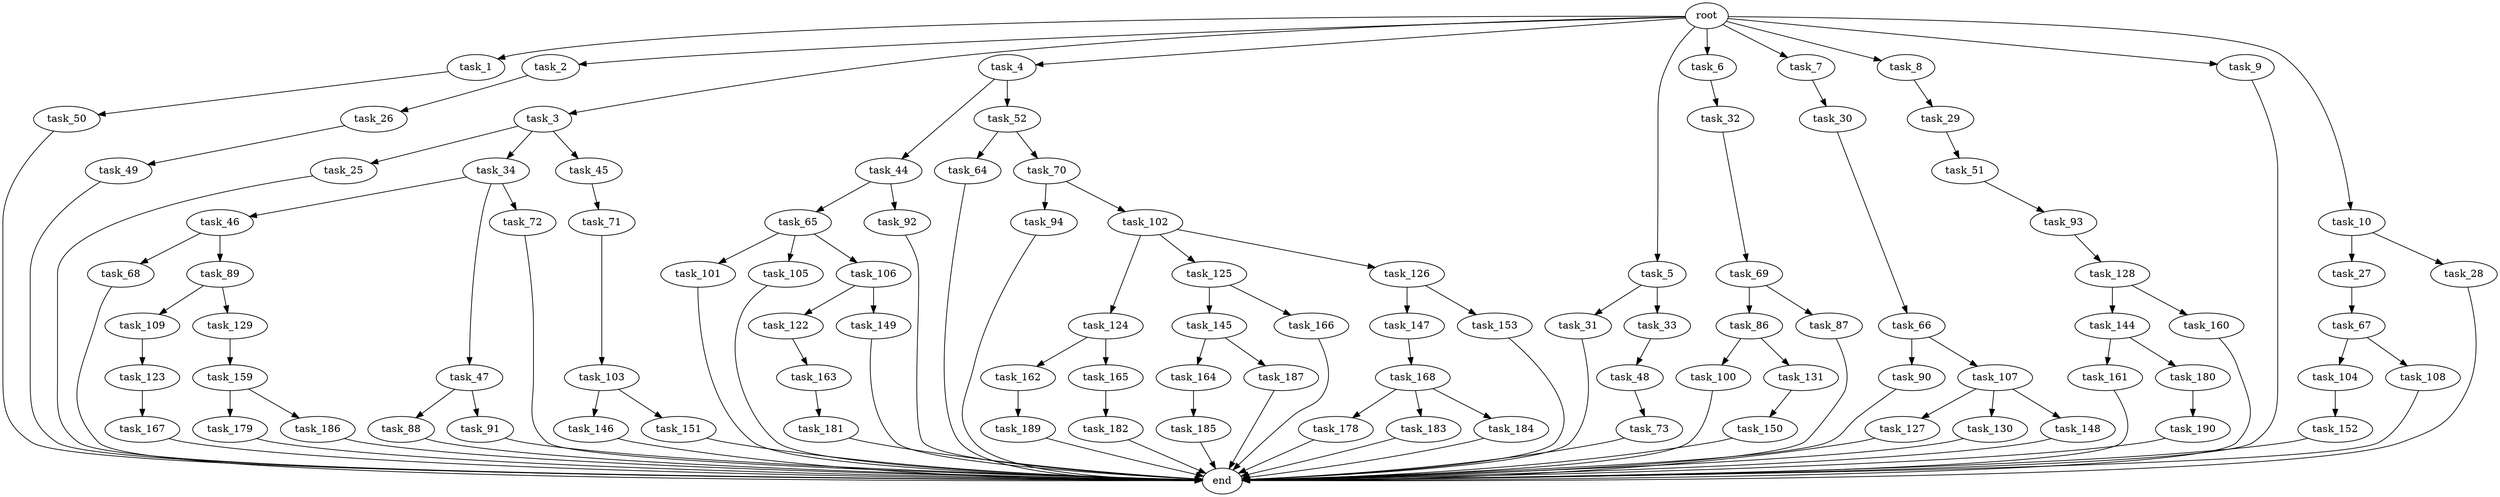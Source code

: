 digraph G {
  root [size="0.000000"];
  task_1 [size="1.024000"];
  task_2 [size="1.024000"];
  task_3 [size="1.024000"];
  task_4 [size="1.024000"];
  task_5 [size="1.024000"];
  task_6 [size="1.024000"];
  task_7 [size="1.024000"];
  task_8 [size="1.024000"];
  task_9 [size="1.024000"];
  task_10 [size="1.024000"];
  task_25 [size="77309411.328000"];
  task_26 [size="309237645.312000"];
  task_27 [size="309237645.312000"];
  task_28 [size="309237645.312000"];
  task_29 [size="695784701.952000"];
  task_30 [size="309237645.312000"];
  task_31 [size="549755813.888000"];
  task_32 [size="77309411.328000"];
  task_33 [size="549755813.888000"];
  task_34 [size="77309411.328000"];
  task_44 [size="858993459.200000"];
  task_45 [size="77309411.328000"];
  task_46 [size="137438953.472000"];
  task_47 [size="137438953.472000"];
  task_48 [size="214748364.800000"];
  task_49 [size="309237645.312000"];
  task_50 [size="858993459.200000"];
  task_51 [size="137438953.472000"];
  task_52 [size="858993459.200000"];
  task_64 [size="695784701.952000"];
  task_65 [size="309237645.312000"];
  task_66 [size="549755813.888000"];
  task_67 [size="549755813.888000"];
  task_68 [size="420906795.008000"];
  task_69 [size="214748364.800000"];
  task_70 [size="695784701.952000"];
  task_71 [size="34359738.368000"];
  task_72 [size="137438953.472000"];
  task_73 [size="695784701.952000"];
  task_86 [size="214748364.800000"];
  task_87 [size="214748364.800000"];
  task_88 [size="77309411.328000"];
  task_89 [size="420906795.008000"];
  task_90 [size="309237645.312000"];
  task_91 [size="77309411.328000"];
  task_92 [size="309237645.312000"];
  task_93 [size="309237645.312000"];
  task_94 [size="420906795.008000"];
  task_100 [size="137438953.472000"];
  task_101 [size="137438953.472000"];
  task_102 [size="420906795.008000"];
  task_103 [size="214748364.800000"];
  task_104 [size="77309411.328000"];
  task_105 [size="137438953.472000"];
  task_106 [size="137438953.472000"];
  task_107 [size="309237645.312000"];
  task_108 [size="77309411.328000"];
  task_109 [size="309237645.312000"];
  task_122 [size="420906795.008000"];
  task_123 [size="549755813.888000"];
  task_124 [size="420906795.008000"];
  task_125 [size="420906795.008000"];
  task_126 [size="420906795.008000"];
  task_127 [size="549755813.888000"];
  task_128 [size="309237645.312000"];
  task_129 [size="309237645.312000"];
  task_130 [size="549755813.888000"];
  task_131 [size="137438953.472000"];
  task_144 [size="77309411.328000"];
  task_145 [size="549755813.888000"];
  task_146 [size="858993459.200000"];
  task_147 [size="858993459.200000"];
  task_148 [size="549755813.888000"];
  task_149 [size="420906795.008000"];
  task_150 [size="137438953.472000"];
  task_151 [size="858993459.200000"];
  task_152 [size="214748364.800000"];
  task_153 [size="858993459.200000"];
  task_159 [size="695784701.952000"];
  task_160 [size="77309411.328000"];
  task_161 [size="858993459.200000"];
  task_162 [size="309237645.312000"];
  task_163 [size="695784701.952000"];
  task_164 [size="309237645.312000"];
  task_165 [size="309237645.312000"];
  task_166 [size="549755813.888000"];
  task_167 [size="34359738.368000"];
  task_168 [size="420906795.008000"];
  task_178 [size="77309411.328000"];
  task_179 [size="420906795.008000"];
  task_180 [size="858993459.200000"];
  task_181 [size="34359738.368000"];
  task_182 [size="858993459.200000"];
  task_183 [size="77309411.328000"];
  task_184 [size="77309411.328000"];
  task_185 [size="137438953.472000"];
  task_186 [size="420906795.008000"];
  task_187 [size="309237645.312000"];
  task_189 [size="858993459.200000"];
  task_190 [size="137438953.472000"];
  end [size="0.000000"];

  root -> task_1 [size="1.000000"];
  root -> task_2 [size="1.000000"];
  root -> task_3 [size="1.000000"];
  root -> task_4 [size="1.000000"];
  root -> task_5 [size="1.000000"];
  root -> task_6 [size="1.000000"];
  root -> task_7 [size="1.000000"];
  root -> task_8 [size="1.000000"];
  root -> task_9 [size="1.000000"];
  root -> task_10 [size="1.000000"];
  task_1 -> task_50 [size="838860800.000000"];
  task_2 -> task_26 [size="301989888.000000"];
  task_3 -> task_25 [size="75497472.000000"];
  task_3 -> task_34 [size="75497472.000000"];
  task_3 -> task_45 [size="75497472.000000"];
  task_4 -> task_44 [size="838860800.000000"];
  task_4 -> task_52 [size="838860800.000000"];
  task_5 -> task_31 [size="536870912.000000"];
  task_5 -> task_33 [size="536870912.000000"];
  task_6 -> task_32 [size="75497472.000000"];
  task_7 -> task_30 [size="301989888.000000"];
  task_8 -> task_29 [size="679477248.000000"];
  task_9 -> end [size="1.000000"];
  task_10 -> task_27 [size="301989888.000000"];
  task_10 -> task_28 [size="301989888.000000"];
  task_25 -> end [size="1.000000"];
  task_26 -> task_49 [size="301989888.000000"];
  task_27 -> task_67 [size="536870912.000000"];
  task_28 -> end [size="1.000000"];
  task_29 -> task_51 [size="134217728.000000"];
  task_30 -> task_66 [size="536870912.000000"];
  task_31 -> end [size="1.000000"];
  task_32 -> task_69 [size="209715200.000000"];
  task_33 -> task_48 [size="209715200.000000"];
  task_34 -> task_46 [size="134217728.000000"];
  task_34 -> task_47 [size="134217728.000000"];
  task_34 -> task_72 [size="134217728.000000"];
  task_44 -> task_65 [size="301989888.000000"];
  task_44 -> task_92 [size="301989888.000000"];
  task_45 -> task_71 [size="33554432.000000"];
  task_46 -> task_68 [size="411041792.000000"];
  task_46 -> task_89 [size="411041792.000000"];
  task_47 -> task_88 [size="75497472.000000"];
  task_47 -> task_91 [size="75497472.000000"];
  task_48 -> task_73 [size="679477248.000000"];
  task_49 -> end [size="1.000000"];
  task_50 -> end [size="1.000000"];
  task_51 -> task_93 [size="301989888.000000"];
  task_52 -> task_64 [size="679477248.000000"];
  task_52 -> task_70 [size="679477248.000000"];
  task_64 -> end [size="1.000000"];
  task_65 -> task_101 [size="134217728.000000"];
  task_65 -> task_105 [size="134217728.000000"];
  task_65 -> task_106 [size="134217728.000000"];
  task_66 -> task_90 [size="301989888.000000"];
  task_66 -> task_107 [size="301989888.000000"];
  task_67 -> task_104 [size="75497472.000000"];
  task_67 -> task_108 [size="75497472.000000"];
  task_68 -> end [size="1.000000"];
  task_69 -> task_86 [size="209715200.000000"];
  task_69 -> task_87 [size="209715200.000000"];
  task_70 -> task_94 [size="411041792.000000"];
  task_70 -> task_102 [size="411041792.000000"];
  task_71 -> task_103 [size="209715200.000000"];
  task_72 -> end [size="1.000000"];
  task_73 -> end [size="1.000000"];
  task_86 -> task_100 [size="134217728.000000"];
  task_86 -> task_131 [size="134217728.000000"];
  task_87 -> end [size="1.000000"];
  task_88 -> end [size="1.000000"];
  task_89 -> task_109 [size="301989888.000000"];
  task_89 -> task_129 [size="301989888.000000"];
  task_90 -> end [size="1.000000"];
  task_91 -> end [size="1.000000"];
  task_92 -> end [size="1.000000"];
  task_93 -> task_128 [size="301989888.000000"];
  task_94 -> end [size="1.000000"];
  task_100 -> end [size="1.000000"];
  task_101 -> end [size="1.000000"];
  task_102 -> task_124 [size="411041792.000000"];
  task_102 -> task_125 [size="411041792.000000"];
  task_102 -> task_126 [size="411041792.000000"];
  task_103 -> task_146 [size="838860800.000000"];
  task_103 -> task_151 [size="838860800.000000"];
  task_104 -> task_152 [size="209715200.000000"];
  task_105 -> end [size="1.000000"];
  task_106 -> task_122 [size="411041792.000000"];
  task_106 -> task_149 [size="411041792.000000"];
  task_107 -> task_127 [size="536870912.000000"];
  task_107 -> task_130 [size="536870912.000000"];
  task_107 -> task_148 [size="536870912.000000"];
  task_108 -> end [size="1.000000"];
  task_109 -> task_123 [size="536870912.000000"];
  task_122 -> task_163 [size="679477248.000000"];
  task_123 -> task_167 [size="33554432.000000"];
  task_124 -> task_162 [size="301989888.000000"];
  task_124 -> task_165 [size="301989888.000000"];
  task_125 -> task_145 [size="536870912.000000"];
  task_125 -> task_166 [size="536870912.000000"];
  task_126 -> task_147 [size="838860800.000000"];
  task_126 -> task_153 [size="838860800.000000"];
  task_127 -> end [size="1.000000"];
  task_128 -> task_144 [size="75497472.000000"];
  task_128 -> task_160 [size="75497472.000000"];
  task_129 -> task_159 [size="679477248.000000"];
  task_130 -> end [size="1.000000"];
  task_131 -> task_150 [size="134217728.000000"];
  task_144 -> task_161 [size="838860800.000000"];
  task_144 -> task_180 [size="838860800.000000"];
  task_145 -> task_164 [size="301989888.000000"];
  task_145 -> task_187 [size="301989888.000000"];
  task_146 -> end [size="1.000000"];
  task_147 -> task_168 [size="411041792.000000"];
  task_148 -> end [size="1.000000"];
  task_149 -> end [size="1.000000"];
  task_150 -> end [size="1.000000"];
  task_151 -> end [size="1.000000"];
  task_152 -> end [size="1.000000"];
  task_153 -> end [size="1.000000"];
  task_159 -> task_179 [size="411041792.000000"];
  task_159 -> task_186 [size="411041792.000000"];
  task_160 -> end [size="1.000000"];
  task_161 -> end [size="1.000000"];
  task_162 -> task_189 [size="838860800.000000"];
  task_163 -> task_181 [size="33554432.000000"];
  task_164 -> task_185 [size="134217728.000000"];
  task_165 -> task_182 [size="838860800.000000"];
  task_166 -> end [size="1.000000"];
  task_167 -> end [size="1.000000"];
  task_168 -> task_178 [size="75497472.000000"];
  task_168 -> task_183 [size="75497472.000000"];
  task_168 -> task_184 [size="75497472.000000"];
  task_178 -> end [size="1.000000"];
  task_179 -> end [size="1.000000"];
  task_180 -> task_190 [size="134217728.000000"];
  task_181 -> end [size="1.000000"];
  task_182 -> end [size="1.000000"];
  task_183 -> end [size="1.000000"];
  task_184 -> end [size="1.000000"];
  task_185 -> end [size="1.000000"];
  task_186 -> end [size="1.000000"];
  task_187 -> end [size="1.000000"];
  task_189 -> end [size="1.000000"];
  task_190 -> end [size="1.000000"];
}
